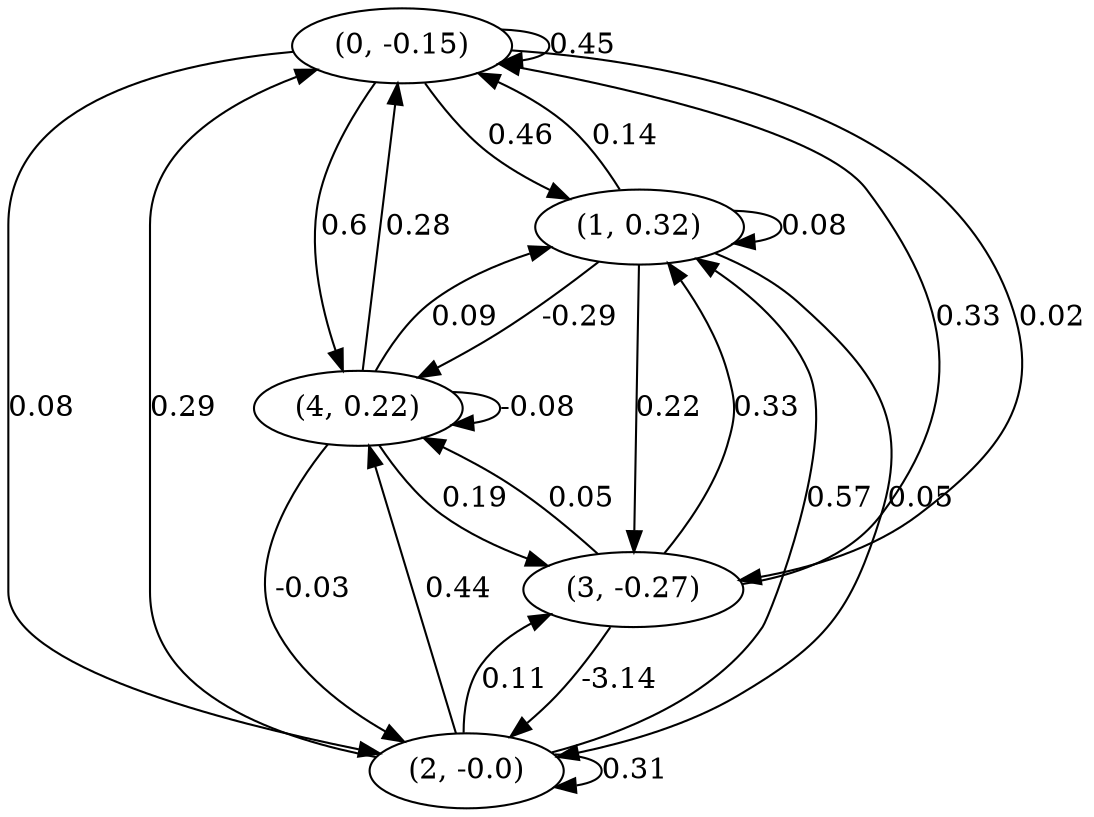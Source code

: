 digraph {
    0 [ label = "(0, -0.15)" ]
    1 [ label = "(1, 0.32)" ]
    2 [ label = "(2, -0.0)" ]
    3 [ label = "(3, -0.27)" ]
    4 [ label = "(4, 0.22)" ]
    0 -> 0 [ label = "0.45" ]
    1 -> 1 [ label = "0.08" ]
    2 -> 2 [ label = "0.31" ]
    4 -> 4 [ label = "-0.08" ]
    1 -> 0 [ label = "0.14" ]
    2 -> 0 [ label = "0.29" ]
    3 -> 0 [ label = "0.33" ]
    4 -> 0 [ label = "0.28" ]
    0 -> 1 [ label = "0.46" ]
    2 -> 1 [ label = "0.57" ]
    3 -> 1 [ label = "0.33" ]
    4 -> 1 [ label = "0.09" ]
    0 -> 2 [ label = "0.08" ]
    1 -> 2 [ label = "0.05" ]
    3 -> 2 [ label = "-3.14" ]
    4 -> 2 [ label = "-0.03" ]
    0 -> 3 [ label = "0.02" ]
    1 -> 3 [ label = "0.22" ]
    2 -> 3 [ label = "0.11" ]
    4 -> 3 [ label = "0.19" ]
    0 -> 4 [ label = "0.6" ]
    1 -> 4 [ label = "-0.29" ]
    2 -> 4 [ label = "0.44" ]
    3 -> 4 [ label = "0.05" ]
}

